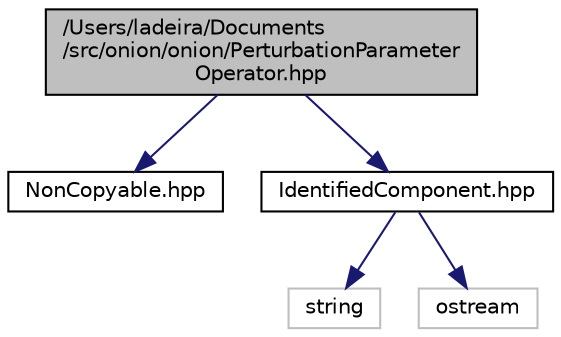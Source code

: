 digraph "/Users/ladeira/Documents/src/onion/onion/PerturbationParameterOperator.hpp"
{
 // LATEX_PDF_SIZE
  edge [fontname="Helvetica",fontsize="10",labelfontname="Helvetica",labelfontsize="10"];
  node [fontname="Helvetica",fontsize="10",shape=record];
  Node1 [label="/Users/ladeira/Documents\l/src/onion/onion/PerturbationParameter\lOperator.hpp",height=0.2,width=0.4,color="black", fillcolor="grey75", style="filled", fontcolor="black",tooltip="This header defines the PerturbationParameterOperator ADT."];
  Node1 -> Node2 [color="midnightblue",fontsize="10",style="solid",fontname="Helvetica"];
  Node2 [label="NonCopyable.hpp",height=0.2,width=0.4,color="black", fillcolor="white", style="filled",URL="$_non_copyable_8hpp.html",tooltip="Contains the declaration of the NonCopyable class."];
  Node1 -> Node3 [color="midnightblue",fontsize="10",style="solid",fontname="Helvetica"];
  Node3 [label="IdentifiedComponent.hpp",height=0.2,width=0.4,color="black", fillcolor="white", style="filled",URL="$_identified_component_8hpp.html",tooltip="This header contains the classes used to identify a component of the Onion Framework."];
  Node3 -> Node4 [color="midnightblue",fontsize="10",style="solid",fontname="Helvetica"];
  Node4 [label="string",height=0.2,width=0.4,color="grey75", fillcolor="white", style="filled",tooltip=" "];
  Node3 -> Node5 [color="midnightblue",fontsize="10",style="solid",fontname="Helvetica"];
  Node5 [label="ostream",height=0.2,width=0.4,color="grey75", fillcolor="white", style="filled",tooltip=" "];
}
